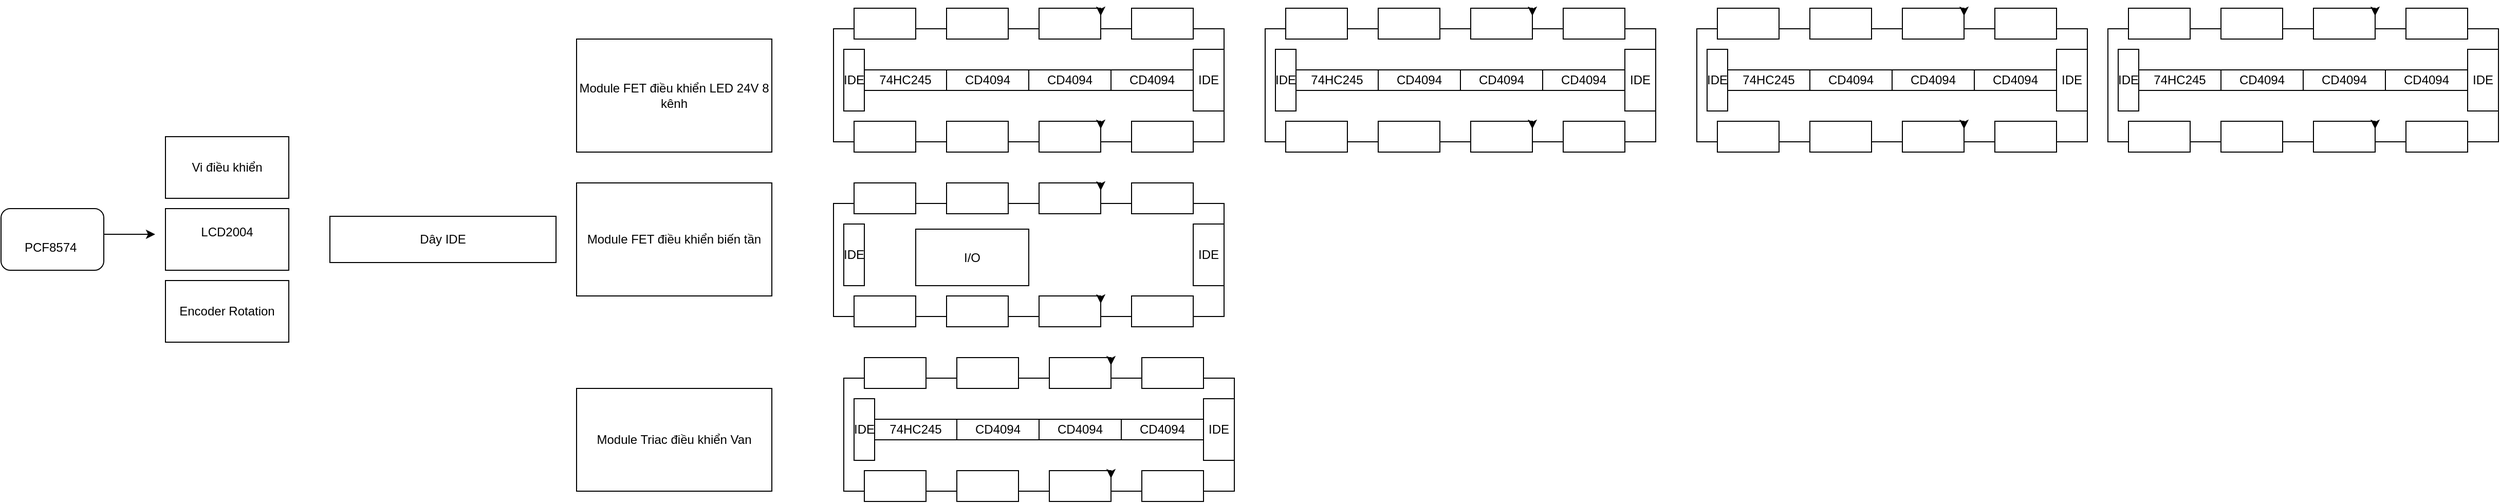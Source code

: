<mxfile version="21.0.7" type="device"><diagram name="Trang-1" id="Ac8j8NtiGzBtl8Xt01dp"><mxGraphModel dx="1927" dy="565" grid="1" gridSize="10" guides="1" tooltips="1" connect="1" arrows="1" fold="1" page="1" pageScale="1" pageWidth="827" pageHeight="1169" math="0" shadow="0"><root><mxCell id="0"/><mxCell id="1" parent="0"/><mxCell id="jlNBG5FcfYh2YRkgO_i7-1" value="LCD2004&lt;br&gt;&lt;br&gt;" style="rounded=0;whiteSpace=wrap;html=1;" parent="1" vertex="1"><mxGeometry x="90" y="315" width="120" height="60" as="geometry"/></mxCell><mxCell id="jlNBG5FcfYh2YRkgO_i7-2" value="Encoder Rotation&lt;br&gt;" style="rounded=0;whiteSpace=wrap;html=1;" parent="1" vertex="1"><mxGeometry x="90" y="385" width="120" height="60" as="geometry"/></mxCell><mxCell id="TXuCvOeBLBnWkrsO2tCc-1" value="Module FET điều khiển biến tần" style="rounded=0;whiteSpace=wrap;html=1;" vertex="1" parent="1"><mxGeometry x="490" y="290" width="190" height="110" as="geometry"/></mxCell><mxCell id="TXuCvOeBLBnWkrsO2tCc-2" value="Module Triac điều khiển Van&lt;br&gt;" style="rounded=0;whiteSpace=wrap;html=1;" vertex="1" parent="1"><mxGeometry x="490" y="490" width="190" height="100" as="geometry"/></mxCell><mxCell id="TXuCvOeBLBnWkrsO2tCc-4" value="Module FET điều khiển LED 24V 8 kênh" style="rounded=0;whiteSpace=wrap;html=1;" vertex="1" parent="1"><mxGeometry x="490" y="150" width="190" height="110" as="geometry"/></mxCell><mxCell id="TXuCvOeBLBnWkrsO2tCc-5" value="Dây IDE" style="rounded=0;whiteSpace=wrap;html=1;" vertex="1" parent="1"><mxGeometry x="250" y="322.5" width="220" height="45" as="geometry"/></mxCell><mxCell id="TXuCvOeBLBnWkrsO2tCc-6" value="Vi điều khiển" style="rounded=0;whiteSpace=wrap;html=1;" vertex="1" parent="1"><mxGeometry x="90" y="245" width="120" height="60" as="geometry"/></mxCell><mxCell id="TXuCvOeBLBnWkrsO2tCc-7" value="&lt;br&gt;PCF8574&amp;nbsp;" style="rounded=1;whiteSpace=wrap;html=1;" vertex="1" parent="1"><mxGeometry x="-70" y="315" width="100" height="60" as="geometry"/></mxCell><mxCell id="TXuCvOeBLBnWkrsO2tCc-8" value="" style="endArrow=classic;html=1;rounded=0;" edge="1" parent="1"><mxGeometry width="50" height="50" relative="1" as="geometry"><mxPoint x="30" y="340" as="sourcePoint"/><mxPoint x="80" y="340" as="targetPoint"/></mxGeometry></mxCell><mxCell id="TXuCvOeBLBnWkrsO2tCc-9" value="" style="rounded=0;whiteSpace=wrap;html=1;" vertex="1" parent="1"><mxGeometry x="740" y="140" width="380" height="110" as="geometry"/></mxCell><mxCell id="TXuCvOeBLBnWkrsO2tCc-10" value="" style="rounded=0;whiteSpace=wrap;html=1;" vertex="1" parent="1"><mxGeometry x="760" y="120" width="60" height="30" as="geometry"/></mxCell><mxCell id="TXuCvOeBLBnWkrsO2tCc-11" value="" style="rounded=0;whiteSpace=wrap;html=1;" vertex="1" parent="1"><mxGeometry x="850" y="120" width="60" height="30" as="geometry"/></mxCell><mxCell id="TXuCvOeBLBnWkrsO2tCc-12" value="" style="rounded=0;whiteSpace=wrap;html=1;" vertex="1" parent="1"><mxGeometry x="940" y="120" width="60" height="30" as="geometry"/></mxCell><mxCell id="TXuCvOeBLBnWkrsO2tCc-13" value="" style="rounded=0;whiteSpace=wrap;html=1;" vertex="1" parent="1"><mxGeometry x="1030" y="120" width="60" height="30" as="geometry"/></mxCell><mxCell id="TXuCvOeBLBnWkrsO2tCc-14" style="edgeStyle=orthogonalEdgeStyle;rounded=0;orthogonalLoop=1;jettySize=auto;html=1;exitX=0.75;exitY=0;exitDx=0;exitDy=0;entryX=1;entryY=0.25;entryDx=0;entryDy=0;" edge="1" parent="1" source="TXuCvOeBLBnWkrsO2tCc-12" target="TXuCvOeBLBnWkrsO2tCc-12"><mxGeometry relative="1" as="geometry"/></mxCell><mxCell id="TXuCvOeBLBnWkrsO2tCc-15" value="" style="rounded=0;whiteSpace=wrap;html=1;" vertex="1" parent="1"><mxGeometry x="760" y="230" width="60" height="30" as="geometry"/></mxCell><mxCell id="TXuCvOeBLBnWkrsO2tCc-16" value="" style="rounded=0;whiteSpace=wrap;html=1;" vertex="1" parent="1"><mxGeometry x="850" y="230" width="60" height="30" as="geometry"/></mxCell><mxCell id="TXuCvOeBLBnWkrsO2tCc-17" value="" style="rounded=0;whiteSpace=wrap;html=1;" vertex="1" parent="1"><mxGeometry x="940" y="230" width="60" height="30" as="geometry"/></mxCell><mxCell id="TXuCvOeBLBnWkrsO2tCc-18" value="" style="rounded=0;whiteSpace=wrap;html=1;" vertex="1" parent="1"><mxGeometry x="1030" y="230" width="60" height="30" as="geometry"/></mxCell><mxCell id="TXuCvOeBLBnWkrsO2tCc-19" style="edgeStyle=orthogonalEdgeStyle;rounded=0;orthogonalLoop=1;jettySize=auto;html=1;exitX=0.75;exitY=0;exitDx=0;exitDy=0;entryX=1;entryY=0.25;entryDx=0;entryDy=0;" edge="1" parent="1" source="TXuCvOeBLBnWkrsO2tCc-17" target="TXuCvOeBLBnWkrsO2tCc-17"><mxGeometry relative="1" as="geometry"/></mxCell><mxCell id="TXuCvOeBLBnWkrsO2tCc-20" value="IDE" style="rounded=0;whiteSpace=wrap;html=1;" vertex="1" parent="1"><mxGeometry x="750" y="160" width="20" height="60" as="geometry"/></mxCell><mxCell id="TXuCvOeBLBnWkrsO2tCc-21" value="74HC245&lt;br&gt;" style="rounded=0;whiteSpace=wrap;html=1;" vertex="1" parent="1"><mxGeometry x="770" y="180" width="80" height="20" as="geometry"/></mxCell><mxCell id="TXuCvOeBLBnWkrsO2tCc-22" value="CD4094" style="rounded=0;whiteSpace=wrap;html=1;" vertex="1" parent="1"><mxGeometry x="850" y="180" width="80" height="20" as="geometry"/></mxCell><mxCell id="TXuCvOeBLBnWkrsO2tCc-23" value="CD4094" style="rounded=0;whiteSpace=wrap;html=1;" vertex="1" parent="1"><mxGeometry x="930" y="180" width="80" height="20" as="geometry"/></mxCell><mxCell id="TXuCvOeBLBnWkrsO2tCc-24" value="CD4094" style="rounded=0;whiteSpace=wrap;html=1;" vertex="1" parent="1"><mxGeometry x="1010" y="180" width="80" height="20" as="geometry"/></mxCell><mxCell id="TXuCvOeBLBnWkrsO2tCc-25" value="IDE" style="rounded=0;whiteSpace=wrap;html=1;" vertex="1" parent="1"><mxGeometry x="1090" y="160" width="30" height="60" as="geometry"/></mxCell><mxCell id="TXuCvOeBLBnWkrsO2tCc-26" value="" style="rounded=0;whiteSpace=wrap;html=1;" vertex="1" parent="1"><mxGeometry x="1160" y="140" width="380" height="110" as="geometry"/></mxCell><mxCell id="TXuCvOeBLBnWkrsO2tCc-27" value="" style="rounded=0;whiteSpace=wrap;html=1;" vertex="1" parent="1"><mxGeometry x="1180" y="120" width="60" height="30" as="geometry"/></mxCell><mxCell id="TXuCvOeBLBnWkrsO2tCc-28" value="" style="rounded=0;whiteSpace=wrap;html=1;" vertex="1" parent="1"><mxGeometry x="1270" y="120" width="60" height="30" as="geometry"/></mxCell><mxCell id="TXuCvOeBLBnWkrsO2tCc-29" value="" style="rounded=0;whiteSpace=wrap;html=1;" vertex="1" parent="1"><mxGeometry x="1360" y="120" width="60" height="30" as="geometry"/></mxCell><mxCell id="TXuCvOeBLBnWkrsO2tCc-30" value="" style="rounded=0;whiteSpace=wrap;html=1;" vertex="1" parent="1"><mxGeometry x="1450" y="120" width="60" height="30" as="geometry"/></mxCell><mxCell id="TXuCvOeBLBnWkrsO2tCc-31" style="edgeStyle=orthogonalEdgeStyle;rounded=0;orthogonalLoop=1;jettySize=auto;html=1;exitX=0.75;exitY=0;exitDx=0;exitDy=0;entryX=1;entryY=0.25;entryDx=0;entryDy=0;" edge="1" parent="1" source="TXuCvOeBLBnWkrsO2tCc-29" target="TXuCvOeBLBnWkrsO2tCc-29"><mxGeometry relative="1" as="geometry"/></mxCell><mxCell id="TXuCvOeBLBnWkrsO2tCc-32" value="" style="rounded=0;whiteSpace=wrap;html=1;" vertex="1" parent="1"><mxGeometry x="1180" y="230" width="60" height="30" as="geometry"/></mxCell><mxCell id="TXuCvOeBLBnWkrsO2tCc-33" value="" style="rounded=0;whiteSpace=wrap;html=1;" vertex="1" parent="1"><mxGeometry x="1270" y="230" width="60" height="30" as="geometry"/></mxCell><mxCell id="TXuCvOeBLBnWkrsO2tCc-34" value="" style="rounded=0;whiteSpace=wrap;html=1;" vertex="1" parent="1"><mxGeometry x="1360" y="230" width="60" height="30" as="geometry"/></mxCell><mxCell id="TXuCvOeBLBnWkrsO2tCc-35" value="" style="rounded=0;whiteSpace=wrap;html=1;" vertex="1" parent="1"><mxGeometry x="1450" y="230" width="60" height="30" as="geometry"/></mxCell><mxCell id="TXuCvOeBLBnWkrsO2tCc-36" style="edgeStyle=orthogonalEdgeStyle;rounded=0;orthogonalLoop=1;jettySize=auto;html=1;exitX=0.75;exitY=0;exitDx=0;exitDy=0;entryX=1;entryY=0.25;entryDx=0;entryDy=0;" edge="1" parent="1" source="TXuCvOeBLBnWkrsO2tCc-34" target="TXuCvOeBLBnWkrsO2tCc-34"><mxGeometry relative="1" as="geometry"/></mxCell><mxCell id="TXuCvOeBLBnWkrsO2tCc-37" value="IDE" style="rounded=0;whiteSpace=wrap;html=1;" vertex="1" parent="1"><mxGeometry x="1170" y="160" width="20" height="60" as="geometry"/></mxCell><mxCell id="TXuCvOeBLBnWkrsO2tCc-38" value="74HC245&lt;br&gt;" style="rounded=0;whiteSpace=wrap;html=1;" vertex="1" parent="1"><mxGeometry x="1190" y="180" width="80" height="20" as="geometry"/></mxCell><mxCell id="TXuCvOeBLBnWkrsO2tCc-39" value="CD4094" style="rounded=0;whiteSpace=wrap;html=1;" vertex="1" parent="1"><mxGeometry x="1270" y="180" width="80" height="20" as="geometry"/></mxCell><mxCell id="TXuCvOeBLBnWkrsO2tCc-40" value="CD4094" style="rounded=0;whiteSpace=wrap;html=1;" vertex="1" parent="1"><mxGeometry x="1350" y="180" width="80" height="20" as="geometry"/></mxCell><mxCell id="TXuCvOeBLBnWkrsO2tCc-41" value="CD4094" style="rounded=0;whiteSpace=wrap;html=1;" vertex="1" parent="1"><mxGeometry x="1430" y="180" width="80" height="20" as="geometry"/></mxCell><mxCell id="TXuCvOeBLBnWkrsO2tCc-42" value="IDE" style="rounded=0;whiteSpace=wrap;html=1;" vertex="1" parent="1"><mxGeometry x="1510" y="160" width="30" height="60" as="geometry"/></mxCell><mxCell id="TXuCvOeBLBnWkrsO2tCc-43" value="" style="rounded=0;whiteSpace=wrap;html=1;" vertex="1" parent="1"><mxGeometry x="1580" y="140" width="380" height="110" as="geometry"/></mxCell><mxCell id="TXuCvOeBLBnWkrsO2tCc-44" value="" style="rounded=0;whiteSpace=wrap;html=1;" vertex="1" parent="1"><mxGeometry x="1600" y="120" width="60" height="30" as="geometry"/></mxCell><mxCell id="TXuCvOeBLBnWkrsO2tCc-45" value="" style="rounded=0;whiteSpace=wrap;html=1;" vertex="1" parent="1"><mxGeometry x="1690" y="120" width="60" height="30" as="geometry"/></mxCell><mxCell id="TXuCvOeBLBnWkrsO2tCc-46" value="" style="rounded=0;whiteSpace=wrap;html=1;" vertex="1" parent="1"><mxGeometry x="1780" y="120" width="60" height="30" as="geometry"/></mxCell><mxCell id="TXuCvOeBLBnWkrsO2tCc-47" value="" style="rounded=0;whiteSpace=wrap;html=1;" vertex="1" parent="1"><mxGeometry x="1870" y="120" width="60" height="30" as="geometry"/></mxCell><mxCell id="TXuCvOeBLBnWkrsO2tCc-48" style="edgeStyle=orthogonalEdgeStyle;rounded=0;orthogonalLoop=1;jettySize=auto;html=1;exitX=0.75;exitY=0;exitDx=0;exitDy=0;entryX=1;entryY=0.25;entryDx=0;entryDy=0;" edge="1" parent="1" source="TXuCvOeBLBnWkrsO2tCc-46" target="TXuCvOeBLBnWkrsO2tCc-46"><mxGeometry relative="1" as="geometry"/></mxCell><mxCell id="TXuCvOeBLBnWkrsO2tCc-49" value="" style="rounded=0;whiteSpace=wrap;html=1;" vertex="1" parent="1"><mxGeometry x="1600" y="230" width="60" height="30" as="geometry"/></mxCell><mxCell id="TXuCvOeBLBnWkrsO2tCc-50" value="" style="rounded=0;whiteSpace=wrap;html=1;" vertex="1" parent="1"><mxGeometry x="1690" y="230" width="60" height="30" as="geometry"/></mxCell><mxCell id="TXuCvOeBLBnWkrsO2tCc-51" value="" style="rounded=0;whiteSpace=wrap;html=1;" vertex="1" parent="1"><mxGeometry x="1780" y="230" width="60" height="30" as="geometry"/></mxCell><mxCell id="TXuCvOeBLBnWkrsO2tCc-52" value="" style="rounded=0;whiteSpace=wrap;html=1;" vertex="1" parent="1"><mxGeometry x="1870" y="230" width="60" height="30" as="geometry"/></mxCell><mxCell id="TXuCvOeBLBnWkrsO2tCc-53" style="edgeStyle=orthogonalEdgeStyle;rounded=0;orthogonalLoop=1;jettySize=auto;html=1;exitX=0.75;exitY=0;exitDx=0;exitDy=0;entryX=1;entryY=0.25;entryDx=0;entryDy=0;" edge="1" parent="1" source="TXuCvOeBLBnWkrsO2tCc-51" target="TXuCvOeBLBnWkrsO2tCc-51"><mxGeometry relative="1" as="geometry"/></mxCell><mxCell id="TXuCvOeBLBnWkrsO2tCc-54" value="IDE" style="rounded=0;whiteSpace=wrap;html=1;" vertex="1" parent="1"><mxGeometry x="1590" y="160" width="20" height="60" as="geometry"/></mxCell><mxCell id="TXuCvOeBLBnWkrsO2tCc-55" value="74HC245&lt;br&gt;" style="rounded=0;whiteSpace=wrap;html=1;" vertex="1" parent="1"><mxGeometry x="1610" y="180" width="80" height="20" as="geometry"/></mxCell><mxCell id="TXuCvOeBLBnWkrsO2tCc-56" value="CD4094" style="rounded=0;whiteSpace=wrap;html=1;" vertex="1" parent="1"><mxGeometry x="1690" y="180" width="80" height="20" as="geometry"/></mxCell><mxCell id="TXuCvOeBLBnWkrsO2tCc-57" value="CD4094" style="rounded=0;whiteSpace=wrap;html=1;" vertex="1" parent="1"><mxGeometry x="1770" y="180" width="80" height="20" as="geometry"/></mxCell><mxCell id="TXuCvOeBLBnWkrsO2tCc-58" value="CD4094" style="rounded=0;whiteSpace=wrap;html=1;" vertex="1" parent="1"><mxGeometry x="1850" y="180" width="80" height="20" as="geometry"/></mxCell><mxCell id="TXuCvOeBLBnWkrsO2tCc-59" value="IDE" style="rounded=0;whiteSpace=wrap;html=1;" vertex="1" parent="1"><mxGeometry x="1930" y="160" width="30" height="60" as="geometry"/></mxCell><mxCell id="TXuCvOeBLBnWkrsO2tCc-60" value="" style="rounded=0;whiteSpace=wrap;html=1;" vertex="1" parent="1"><mxGeometry x="1980" y="140" width="380" height="110" as="geometry"/></mxCell><mxCell id="TXuCvOeBLBnWkrsO2tCc-61" value="" style="rounded=0;whiteSpace=wrap;html=1;" vertex="1" parent="1"><mxGeometry x="2000" y="120" width="60" height="30" as="geometry"/></mxCell><mxCell id="TXuCvOeBLBnWkrsO2tCc-62" value="" style="rounded=0;whiteSpace=wrap;html=1;" vertex="1" parent="1"><mxGeometry x="2090" y="120" width="60" height="30" as="geometry"/></mxCell><mxCell id="TXuCvOeBLBnWkrsO2tCc-63" value="" style="rounded=0;whiteSpace=wrap;html=1;" vertex="1" parent="1"><mxGeometry x="2180" y="120" width="60" height="30" as="geometry"/></mxCell><mxCell id="TXuCvOeBLBnWkrsO2tCc-64" value="" style="rounded=0;whiteSpace=wrap;html=1;" vertex="1" parent="1"><mxGeometry x="2270" y="120" width="60" height="30" as="geometry"/></mxCell><mxCell id="TXuCvOeBLBnWkrsO2tCc-65" style="edgeStyle=orthogonalEdgeStyle;rounded=0;orthogonalLoop=1;jettySize=auto;html=1;exitX=0.75;exitY=0;exitDx=0;exitDy=0;entryX=1;entryY=0.25;entryDx=0;entryDy=0;" edge="1" parent="1" source="TXuCvOeBLBnWkrsO2tCc-63" target="TXuCvOeBLBnWkrsO2tCc-63"><mxGeometry relative="1" as="geometry"/></mxCell><mxCell id="TXuCvOeBLBnWkrsO2tCc-66" value="" style="rounded=0;whiteSpace=wrap;html=1;" vertex="1" parent="1"><mxGeometry x="2000" y="230" width="60" height="30" as="geometry"/></mxCell><mxCell id="TXuCvOeBLBnWkrsO2tCc-67" value="" style="rounded=0;whiteSpace=wrap;html=1;" vertex="1" parent="1"><mxGeometry x="2090" y="230" width="60" height="30" as="geometry"/></mxCell><mxCell id="TXuCvOeBLBnWkrsO2tCc-68" value="" style="rounded=0;whiteSpace=wrap;html=1;" vertex="1" parent="1"><mxGeometry x="2180" y="230" width="60" height="30" as="geometry"/></mxCell><mxCell id="TXuCvOeBLBnWkrsO2tCc-69" value="" style="rounded=0;whiteSpace=wrap;html=1;" vertex="1" parent="1"><mxGeometry x="2270" y="230" width="60" height="30" as="geometry"/></mxCell><mxCell id="TXuCvOeBLBnWkrsO2tCc-70" style="edgeStyle=orthogonalEdgeStyle;rounded=0;orthogonalLoop=1;jettySize=auto;html=1;exitX=0.75;exitY=0;exitDx=0;exitDy=0;entryX=1;entryY=0.25;entryDx=0;entryDy=0;" edge="1" parent="1" source="TXuCvOeBLBnWkrsO2tCc-68" target="TXuCvOeBLBnWkrsO2tCc-68"><mxGeometry relative="1" as="geometry"/></mxCell><mxCell id="TXuCvOeBLBnWkrsO2tCc-71" value="IDE" style="rounded=0;whiteSpace=wrap;html=1;" vertex="1" parent="1"><mxGeometry x="1990" y="160" width="20" height="60" as="geometry"/></mxCell><mxCell id="TXuCvOeBLBnWkrsO2tCc-72" value="74HC245&lt;br&gt;" style="rounded=0;whiteSpace=wrap;html=1;" vertex="1" parent="1"><mxGeometry x="2010" y="180" width="80" height="20" as="geometry"/></mxCell><mxCell id="TXuCvOeBLBnWkrsO2tCc-73" value="CD4094" style="rounded=0;whiteSpace=wrap;html=1;" vertex="1" parent="1"><mxGeometry x="2090" y="180" width="80" height="20" as="geometry"/></mxCell><mxCell id="TXuCvOeBLBnWkrsO2tCc-74" value="CD4094" style="rounded=0;whiteSpace=wrap;html=1;" vertex="1" parent="1"><mxGeometry x="2170" y="180" width="80" height="20" as="geometry"/></mxCell><mxCell id="TXuCvOeBLBnWkrsO2tCc-75" value="CD4094" style="rounded=0;whiteSpace=wrap;html=1;" vertex="1" parent="1"><mxGeometry x="2250" y="180" width="80" height="20" as="geometry"/></mxCell><mxCell id="TXuCvOeBLBnWkrsO2tCc-76" value="IDE" style="rounded=0;whiteSpace=wrap;html=1;" vertex="1" parent="1"><mxGeometry x="2330" y="160" width="30" height="60" as="geometry"/></mxCell><mxCell id="TXuCvOeBLBnWkrsO2tCc-78" value="" style="rounded=0;whiteSpace=wrap;html=1;" vertex="1" parent="1"><mxGeometry x="740" y="310" width="380" height="110" as="geometry"/></mxCell><mxCell id="TXuCvOeBLBnWkrsO2tCc-79" value="" style="rounded=0;whiteSpace=wrap;html=1;" vertex="1" parent="1"><mxGeometry x="760" y="290" width="60" height="30" as="geometry"/></mxCell><mxCell id="TXuCvOeBLBnWkrsO2tCc-80" value="" style="rounded=0;whiteSpace=wrap;html=1;" vertex="1" parent="1"><mxGeometry x="850" y="290" width="60" height="30" as="geometry"/></mxCell><mxCell id="TXuCvOeBLBnWkrsO2tCc-81" value="" style="rounded=0;whiteSpace=wrap;html=1;" vertex="1" parent="1"><mxGeometry x="940" y="290" width="60" height="30" as="geometry"/></mxCell><mxCell id="TXuCvOeBLBnWkrsO2tCc-82" value="" style="rounded=0;whiteSpace=wrap;html=1;" vertex="1" parent="1"><mxGeometry x="1030" y="290" width="60" height="30" as="geometry"/></mxCell><mxCell id="TXuCvOeBLBnWkrsO2tCc-83" style="edgeStyle=orthogonalEdgeStyle;rounded=0;orthogonalLoop=1;jettySize=auto;html=1;exitX=0.75;exitY=0;exitDx=0;exitDy=0;entryX=1;entryY=0.25;entryDx=0;entryDy=0;" edge="1" parent="1" source="TXuCvOeBLBnWkrsO2tCc-81" target="TXuCvOeBLBnWkrsO2tCc-81"><mxGeometry relative="1" as="geometry"/></mxCell><mxCell id="TXuCvOeBLBnWkrsO2tCc-84" value="" style="rounded=0;whiteSpace=wrap;html=1;" vertex="1" parent="1"><mxGeometry x="760" y="400" width="60" height="30" as="geometry"/></mxCell><mxCell id="TXuCvOeBLBnWkrsO2tCc-85" value="" style="rounded=0;whiteSpace=wrap;html=1;" vertex="1" parent="1"><mxGeometry x="850" y="400" width="60" height="30" as="geometry"/></mxCell><mxCell id="TXuCvOeBLBnWkrsO2tCc-86" value="" style="rounded=0;whiteSpace=wrap;html=1;" vertex="1" parent="1"><mxGeometry x="940" y="400" width="60" height="30" as="geometry"/></mxCell><mxCell id="TXuCvOeBLBnWkrsO2tCc-87" value="" style="rounded=0;whiteSpace=wrap;html=1;" vertex="1" parent="1"><mxGeometry x="1030" y="400" width="60" height="30" as="geometry"/></mxCell><mxCell id="TXuCvOeBLBnWkrsO2tCc-88" style="edgeStyle=orthogonalEdgeStyle;rounded=0;orthogonalLoop=1;jettySize=auto;html=1;exitX=0.75;exitY=0;exitDx=0;exitDy=0;entryX=1;entryY=0.25;entryDx=0;entryDy=0;" edge="1" parent="1" source="TXuCvOeBLBnWkrsO2tCc-86" target="TXuCvOeBLBnWkrsO2tCc-86"><mxGeometry relative="1" as="geometry"/></mxCell><mxCell id="TXuCvOeBLBnWkrsO2tCc-89" value="IDE" style="rounded=0;whiteSpace=wrap;html=1;" vertex="1" parent="1"><mxGeometry x="750" y="330" width="20" height="60" as="geometry"/></mxCell><mxCell id="TXuCvOeBLBnWkrsO2tCc-94" value="IDE" style="rounded=0;whiteSpace=wrap;html=1;" vertex="1" parent="1"><mxGeometry x="1090" y="330" width="30" height="60" as="geometry"/></mxCell><mxCell id="TXuCvOeBLBnWkrsO2tCc-95" value="I/O" style="rounded=0;whiteSpace=wrap;html=1;" vertex="1" parent="1"><mxGeometry x="820" y="335" width="110" height="55" as="geometry"/></mxCell><mxCell id="TXuCvOeBLBnWkrsO2tCc-96" value="" style="rounded=0;whiteSpace=wrap;html=1;" vertex="1" parent="1"><mxGeometry x="750" y="480" width="380" height="110" as="geometry"/></mxCell><mxCell id="TXuCvOeBLBnWkrsO2tCc-97" value="" style="rounded=0;whiteSpace=wrap;html=1;" vertex="1" parent="1"><mxGeometry x="770" y="460" width="60" height="30" as="geometry"/></mxCell><mxCell id="TXuCvOeBLBnWkrsO2tCc-98" value="" style="rounded=0;whiteSpace=wrap;html=1;" vertex="1" parent="1"><mxGeometry x="860" y="460" width="60" height="30" as="geometry"/></mxCell><mxCell id="TXuCvOeBLBnWkrsO2tCc-99" value="" style="rounded=0;whiteSpace=wrap;html=1;" vertex="1" parent="1"><mxGeometry x="950" y="460" width="60" height="30" as="geometry"/></mxCell><mxCell id="TXuCvOeBLBnWkrsO2tCc-100" value="" style="rounded=0;whiteSpace=wrap;html=1;" vertex="1" parent="1"><mxGeometry x="1040" y="460" width="60" height="30" as="geometry"/></mxCell><mxCell id="TXuCvOeBLBnWkrsO2tCc-101" style="edgeStyle=orthogonalEdgeStyle;rounded=0;orthogonalLoop=1;jettySize=auto;html=1;exitX=0.75;exitY=0;exitDx=0;exitDy=0;entryX=1;entryY=0.25;entryDx=0;entryDy=0;" edge="1" parent="1" source="TXuCvOeBLBnWkrsO2tCc-99" target="TXuCvOeBLBnWkrsO2tCc-99"><mxGeometry relative="1" as="geometry"/></mxCell><mxCell id="TXuCvOeBLBnWkrsO2tCc-102" value="" style="rounded=0;whiteSpace=wrap;html=1;" vertex="1" parent="1"><mxGeometry x="770" y="570" width="60" height="30" as="geometry"/></mxCell><mxCell id="TXuCvOeBLBnWkrsO2tCc-103" value="" style="rounded=0;whiteSpace=wrap;html=1;" vertex="1" parent="1"><mxGeometry x="860" y="570" width="60" height="30" as="geometry"/></mxCell><mxCell id="TXuCvOeBLBnWkrsO2tCc-104" value="" style="rounded=0;whiteSpace=wrap;html=1;" vertex="1" parent="1"><mxGeometry x="950" y="570" width="60" height="30" as="geometry"/></mxCell><mxCell id="TXuCvOeBLBnWkrsO2tCc-105" value="" style="rounded=0;whiteSpace=wrap;html=1;" vertex="1" parent="1"><mxGeometry x="1040" y="570" width="60" height="30" as="geometry"/></mxCell><mxCell id="TXuCvOeBLBnWkrsO2tCc-106" style="edgeStyle=orthogonalEdgeStyle;rounded=0;orthogonalLoop=1;jettySize=auto;html=1;exitX=0.75;exitY=0;exitDx=0;exitDy=0;entryX=1;entryY=0.25;entryDx=0;entryDy=0;" edge="1" parent="1" source="TXuCvOeBLBnWkrsO2tCc-104" target="TXuCvOeBLBnWkrsO2tCc-104"><mxGeometry relative="1" as="geometry"/></mxCell><mxCell id="TXuCvOeBLBnWkrsO2tCc-107" value="IDE" style="rounded=0;whiteSpace=wrap;html=1;" vertex="1" parent="1"><mxGeometry x="760" y="500" width="20" height="60" as="geometry"/></mxCell><mxCell id="TXuCvOeBLBnWkrsO2tCc-108" value="74HC245&lt;br&gt;" style="rounded=0;whiteSpace=wrap;html=1;" vertex="1" parent="1"><mxGeometry x="780" y="520" width="80" height="20" as="geometry"/></mxCell><mxCell id="TXuCvOeBLBnWkrsO2tCc-109" value="CD4094" style="rounded=0;whiteSpace=wrap;html=1;" vertex="1" parent="1"><mxGeometry x="860" y="520" width="80" height="20" as="geometry"/></mxCell><mxCell id="TXuCvOeBLBnWkrsO2tCc-110" value="CD4094" style="rounded=0;whiteSpace=wrap;html=1;" vertex="1" parent="1"><mxGeometry x="940" y="520" width="80" height="20" as="geometry"/></mxCell><mxCell id="TXuCvOeBLBnWkrsO2tCc-111" value="CD4094" style="rounded=0;whiteSpace=wrap;html=1;" vertex="1" parent="1"><mxGeometry x="1020" y="520" width="80" height="20" as="geometry"/></mxCell><mxCell id="TXuCvOeBLBnWkrsO2tCc-112" value="IDE" style="rounded=0;whiteSpace=wrap;html=1;" vertex="1" parent="1"><mxGeometry x="1100" y="500" width="30" height="60" as="geometry"/></mxCell></root></mxGraphModel></diagram></mxfile>
